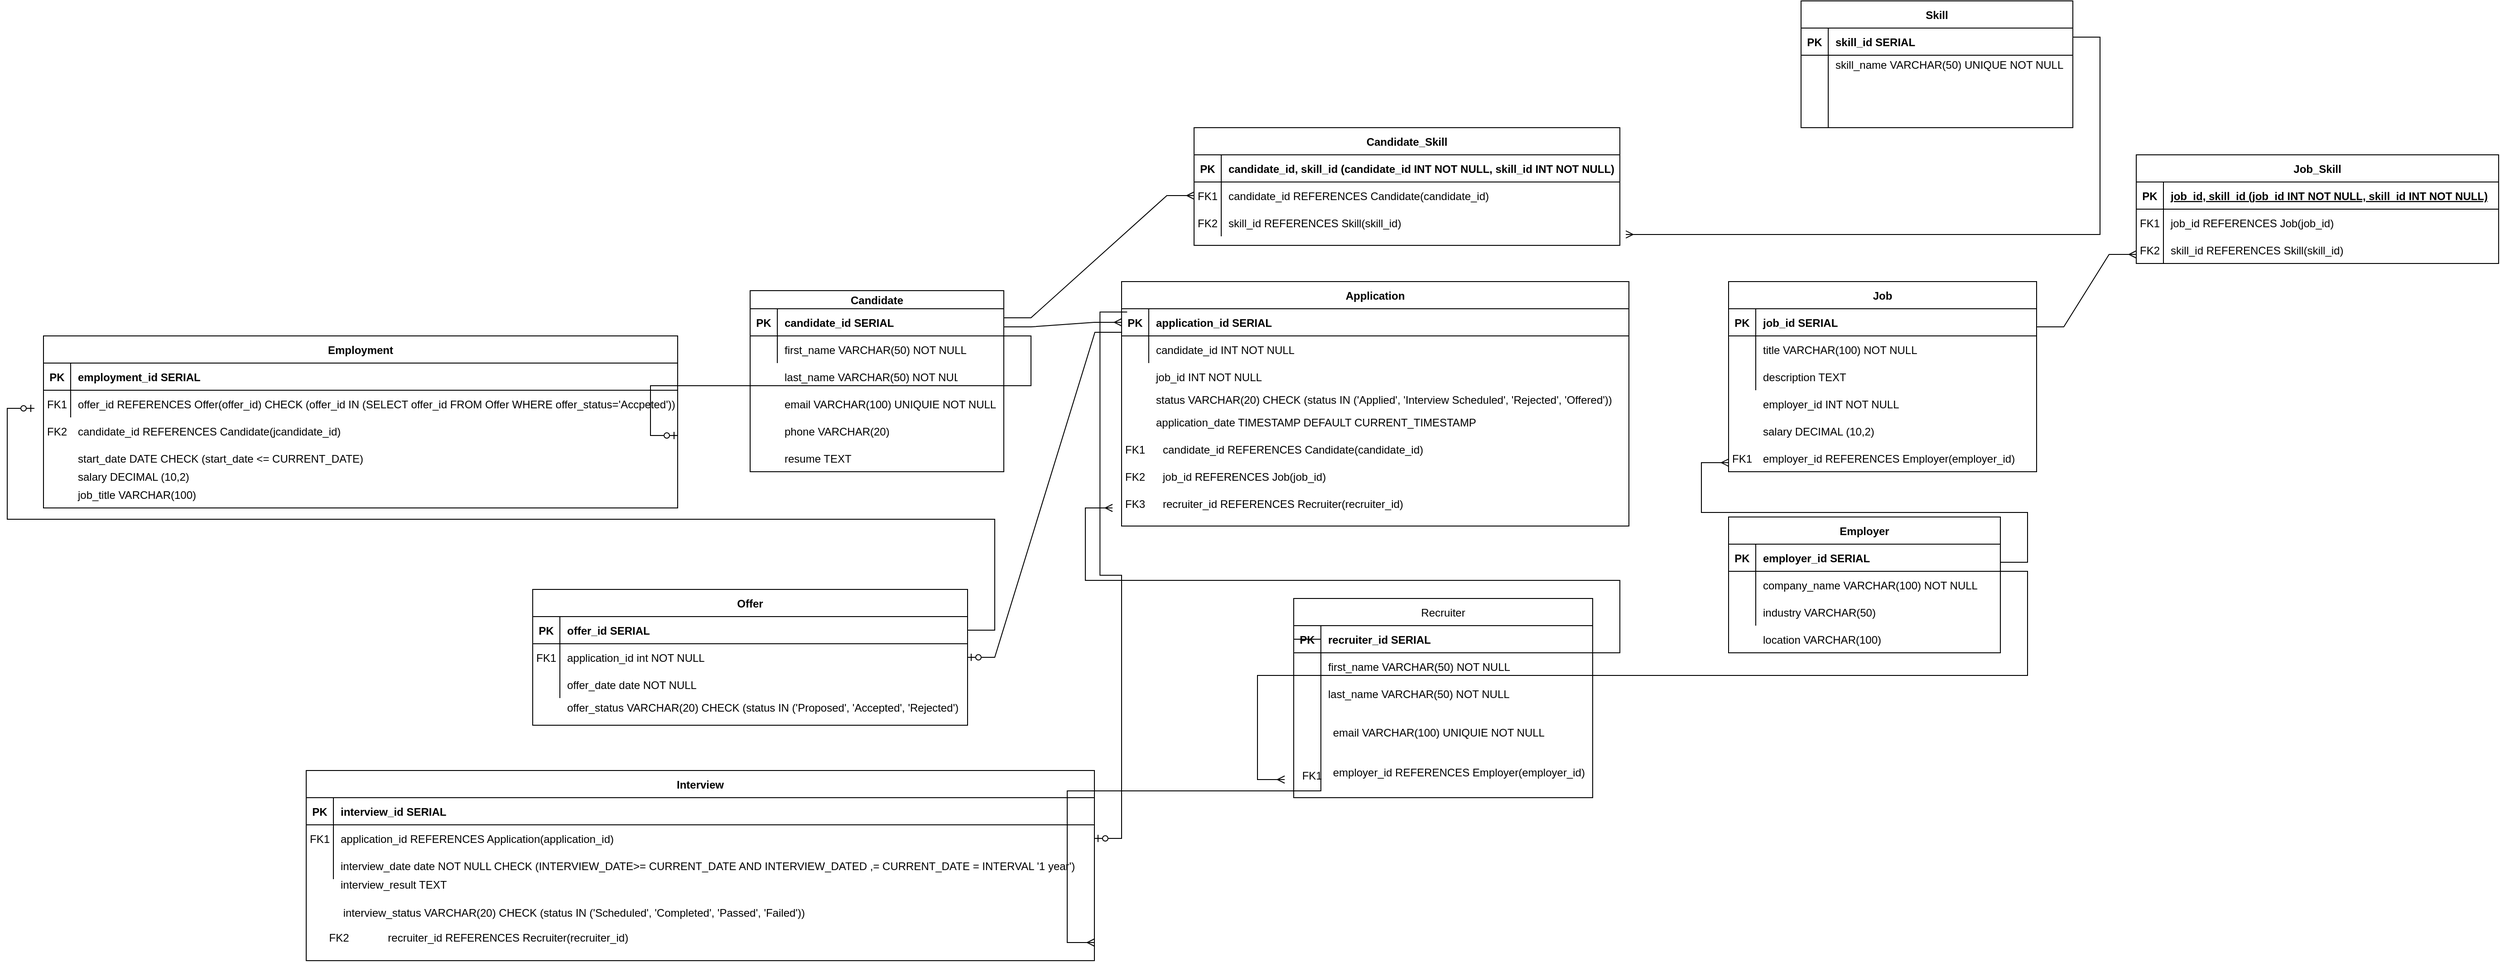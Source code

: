 <mxfile version="26.1.1">
  <diagram id="R2lEEEUBdFMjLlhIrx00" name="Page-1">
    <mxGraphModel dx="2958" dy="1534" grid="1" gridSize="10" guides="1" tooltips="1" connect="1" arrows="1" fold="1" page="1" pageScale="1" pageWidth="850" pageHeight="1100" math="0" shadow="0" extFonts="Permanent Marker^https://fonts.googleapis.com/css?family=Permanent+Marker">
      <root>
        <mxCell id="0" />
        <mxCell id="1" parent="0" />
        <mxCell id="tYoEQaHqkxEebnTTU7bw-63" value="Employment" style="shape=table;startSize=30;container=1;collapsible=1;childLayout=tableLayout;fixedRows=1;rowLines=0;fontStyle=1;align=center;resizeLast=1;" parent="1" vertex="1">
          <mxGeometry x="-1420" y="50" width="700" height="190" as="geometry" />
        </mxCell>
        <mxCell id="tYoEQaHqkxEebnTTU7bw-64" value="" style="shape=partialRectangle;collapsible=0;dropTarget=0;pointerEvents=0;fillColor=none;points=[[0,0.5],[1,0.5]];portConstraint=eastwest;top=0;left=0;right=0;bottom=1;" parent="tYoEQaHqkxEebnTTU7bw-63" vertex="1">
          <mxGeometry y="30" width="700" height="30" as="geometry" />
        </mxCell>
        <mxCell id="tYoEQaHqkxEebnTTU7bw-65" value="PK" style="shape=partialRectangle;overflow=hidden;connectable=0;fillColor=none;top=0;left=0;bottom=0;right=0;fontStyle=1;" parent="tYoEQaHqkxEebnTTU7bw-64" vertex="1">
          <mxGeometry width="30" height="30" as="geometry">
            <mxRectangle width="30" height="30" as="alternateBounds" />
          </mxGeometry>
        </mxCell>
        <mxCell id="tYoEQaHqkxEebnTTU7bw-66" value="employment_id SERIAL" style="shape=partialRectangle;overflow=hidden;connectable=0;fillColor=none;top=0;left=0;bottom=0;right=0;align=left;spacingLeft=6;fontStyle=1;" parent="tYoEQaHqkxEebnTTU7bw-64" vertex="1">
          <mxGeometry x="30" width="670" height="30" as="geometry">
            <mxRectangle width="670" height="30" as="alternateBounds" />
          </mxGeometry>
        </mxCell>
        <mxCell id="tYoEQaHqkxEebnTTU7bw-67" value="" style="shape=partialRectangle;collapsible=0;dropTarget=0;pointerEvents=0;fillColor=none;points=[[0,0.5],[1,0.5]];portConstraint=eastwest;top=0;left=0;right=0;bottom=0;" parent="tYoEQaHqkxEebnTTU7bw-63" vertex="1">
          <mxGeometry y="60" width="700" height="30" as="geometry" />
        </mxCell>
        <mxCell id="tYoEQaHqkxEebnTTU7bw-68" value="FK1" style="shape=partialRectangle;overflow=hidden;connectable=0;fillColor=none;top=0;left=0;bottom=0;right=0;" parent="tYoEQaHqkxEebnTTU7bw-67" vertex="1">
          <mxGeometry width="30" height="30" as="geometry">
            <mxRectangle width="30" height="30" as="alternateBounds" />
          </mxGeometry>
        </mxCell>
        <mxCell id="tYoEQaHqkxEebnTTU7bw-69" value="offer_id REFERENCES Offer(offer_id) CHECK (offer_id IN (SELECT offer_id FROM Offer WHERE offer_status=&#39;Accpeted&#39;))" style="shape=partialRectangle;overflow=hidden;connectable=0;fillColor=none;top=0;left=0;bottom=0;right=0;align=left;spacingLeft=6;" parent="tYoEQaHqkxEebnTTU7bw-67" vertex="1">
          <mxGeometry x="30" width="670" height="30" as="geometry">
            <mxRectangle width="670" height="30" as="alternateBounds" />
          </mxGeometry>
        </mxCell>
        <mxCell id="tYoEQaHqkxEebnTTU7bw-114" value="" style="group" parent="1" vertex="1" connectable="0">
          <mxGeometry x="-230" y="-10" width="610" height="570" as="geometry" />
        </mxCell>
        <mxCell id="tYoEQaHqkxEebnTTU7bw-119" value="" style="group" parent="tYoEQaHqkxEebnTTU7bw-114" vertex="1" connectable="0">
          <mxGeometry width="560" height="280" as="geometry" />
        </mxCell>
        <mxCell id="tYoEQaHqkxEebnTTU7bw-140" value="" style="group" parent="tYoEQaHqkxEebnTTU7bw-119" vertex="1" connectable="0">
          <mxGeometry width="560" height="280" as="geometry" />
        </mxCell>
        <mxCell id="tYoEQaHqkxEebnTTU7bw-100" value="Application" style="shape=table;startSize=30;container=1;collapsible=1;childLayout=tableLayout;fixedRows=1;rowLines=0;fontStyle=1;align=center;resizeLast=1;" parent="tYoEQaHqkxEebnTTU7bw-140" vertex="1">
          <mxGeometry width="560" height="270" as="geometry" />
        </mxCell>
        <mxCell id="tYoEQaHqkxEebnTTU7bw-101" value="" style="shape=partialRectangle;collapsible=0;dropTarget=0;pointerEvents=0;fillColor=none;points=[[0,0.5],[1,0.5]];portConstraint=eastwest;top=0;left=0;right=0;bottom=1;" parent="tYoEQaHqkxEebnTTU7bw-100" vertex="1">
          <mxGeometry y="30" width="560" height="30" as="geometry" />
        </mxCell>
        <mxCell id="tYoEQaHqkxEebnTTU7bw-102" value="PK" style="shape=partialRectangle;overflow=hidden;connectable=0;fillColor=none;top=0;left=0;bottom=0;right=0;fontStyle=1;" parent="tYoEQaHqkxEebnTTU7bw-101" vertex="1">
          <mxGeometry width="30" height="30" as="geometry">
            <mxRectangle width="30" height="30" as="alternateBounds" />
          </mxGeometry>
        </mxCell>
        <mxCell id="tYoEQaHqkxEebnTTU7bw-103" value="application_id SERIAL" style="shape=partialRectangle;overflow=hidden;connectable=0;fillColor=none;top=0;left=0;bottom=0;right=0;align=left;spacingLeft=6;fontStyle=1;" parent="tYoEQaHqkxEebnTTU7bw-101" vertex="1">
          <mxGeometry x="30" width="530" height="30" as="geometry">
            <mxRectangle width="530" height="30" as="alternateBounds" />
          </mxGeometry>
        </mxCell>
        <mxCell id="tYoEQaHqkxEebnTTU7bw-107" value="" style="shape=partialRectangle;collapsible=0;dropTarget=0;pointerEvents=0;fillColor=none;points=[[0,0.5],[1,0.5]];portConstraint=eastwest;top=0;left=0;right=0;bottom=0;" parent="tYoEQaHqkxEebnTTU7bw-100" vertex="1">
          <mxGeometry y="60" width="560" height="30" as="geometry" />
        </mxCell>
        <mxCell id="tYoEQaHqkxEebnTTU7bw-108" value="" style="shape=partialRectangle;overflow=hidden;connectable=0;fillColor=none;top=0;left=0;bottom=0;right=0;" parent="tYoEQaHqkxEebnTTU7bw-107" vertex="1">
          <mxGeometry width="30" height="30" as="geometry">
            <mxRectangle width="30" height="30" as="alternateBounds" />
          </mxGeometry>
        </mxCell>
        <mxCell id="tYoEQaHqkxEebnTTU7bw-109" value="candidate_id INT NOT NULL" style="shape=partialRectangle;overflow=hidden;connectable=0;fillColor=none;top=0;left=0;bottom=0;right=0;align=left;spacingLeft=6;" parent="tYoEQaHqkxEebnTTU7bw-107" vertex="1">
          <mxGeometry x="30" width="530" height="30" as="geometry">
            <mxRectangle width="530" height="30" as="alternateBounds" />
          </mxGeometry>
        </mxCell>
        <mxCell id="tYoEQaHqkxEebnTTU7bw-110" value="FK1" style="shape=partialRectangle;overflow=hidden;connectable=0;fillColor=none;top=0;left=0;bottom=0;right=0;" parent="tYoEQaHqkxEebnTTU7bw-140" vertex="1">
          <mxGeometry y="170" width="30" height="30" as="geometry">
            <mxRectangle width="30" height="30" as="alternateBounds" />
          </mxGeometry>
        </mxCell>
        <mxCell id="tYoEQaHqkxEebnTTU7bw-111" value="job_id INT NOT NULL" style="shape=partialRectangle;overflow=hidden;connectable=0;fillColor=none;top=0;left=0;bottom=0;right=0;align=left;spacingLeft=6;" parent="tYoEQaHqkxEebnTTU7bw-140" vertex="1">
          <mxGeometry x="30" y="90" width="215" height="30" as="geometry">
            <mxRectangle width="215" height="30" as="alternateBounds" />
          </mxGeometry>
        </mxCell>
        <mxCell id="tYoEQaHqkxEebnTTU7bw-113" value="status VARCHAR(20) CHECK (status IN (&#39;Applied&#39;, &#39;Interview Scheduled&#39;, &#39;Rejected&#39;, &#39;Offered&#39;))" style="shape=partialRectangle;overflow=hidden;connectable=0;fillColor=none;top=0;left=0;bottom=0;right=0;align=left;spacingLeft=6;" parent="tYoEQaHqkxEebnTTU7bw-140" vertex="1">
          <mxGeometry x="30" y="120" width="518" height="20" as="geometry">
            <mxRectangle width="270" height="30" as="alternateBounds" />
          </mxGeometry>
        </mxCell>
        <mxCell id="tYoEQaHqkxEebnTTU7bw-115" value="application_date TIMESTAMP DEFAULT CURRENT_TIMESTAMP" style="shape=partialRectangle;overflow=hidden;connectable=0;fillColor=none;top=0;left=0;bottom=0;right=0;align=left;spacingLeft=6;" parent="tYoEQaHqkxEebnTTU7bw-140" vertex="1">
          <mxGeometry x="30" y="140" width="380" height="30" as="geometry">
            <mxRectangle width="215" height="30" as="alternateBounds" />
          </mxGeometry>
        </mxCell>
        <mxCell id="tYoEQaHqkxEebnTTU7bw-116" value="candidate_id REFERENCES Candidate(candidate_id)" style="shape=partialRectangle;overflow=hidden;connectable=0;fillColor=none;top=0;left=0;bottom=0;right=0;align=left;spacingLeft=6;" parent="tYoEQaHqkxEebnTTU7bw-140" vertex="1">
          <mxGeometry x="37.5" y="170" width="312.5" height="30" as="geometry">
            <mxRectangle width="215" height="30" as="alternateBounds" />
          </mxGeometry>
        </mxCell>
        <mxCell id="tYoEQaHqkxEebnTTU7bw-117" value="job_id REFERENCES Job(job_id)" style="shape=partialRectangle;overflow=hidden;connectable=0;fillColor=none;top=0;left=0;bottom=0;right=0;align=left;spacingLeft=6;" parent="tYoEQaHqkxEebnTTU7bw-140" vertex="1">
          <mxGeometry x="37.5" y="200" width="312.5" height="30" as="geometry">
            <mxRectangle width="215" height="30" as="alternateBounds" />
          </mxGeometry>
        </mxCell>
        <mxCell id="tYoEQaHqkxEebnTTU7bw-118" value="FK2" style="shape=partialRectangle;overflow=hidden;connectable=0;fillColor=none;top=0;left=0;bottom=0;right=0;" parent="tYoEQaHqkxEebnTTU7bw-140" vertex="1">
          <mxGeometry y="200" width="30" height="30" as="geometry">
            <mxRectangle width="30" height="30" as="alternateBounds" />
          </mxGeometry>
        </mxCell>
        <mxCell id="FgKYQ0UO0EhNAM642KUZ-18" value="recruiter_id REFERENCES Recruiter(recruiter_id)" style="shape=partialRectangle;overflow=hidden;connectable=0;fillColor=none;top=0;left=0;bottom=0;right=0;align=left;spacingLeft=6;" vertex="1" parent="tYoEQaHqkxEebnTTU7bw-140">
          <mxGeometry x="37.5" y="230" width="312.5" height="30" as="geometry">
            <mxRectangle width="215" height="30" as="alternateBounds" />
          </mxGeometry>
        </mxCell>
        <mxCell id="FgKYQ0UO0EhNAM642KUZ-19" value="FK3" style="shape=partialRectangle;overflow=hidden;connectable=0;fillColor=none;top=0;left=0;bottom=0;right=0;" vertex="1" parent="tYoEQaHqkxEebnTTU7bw-140">
          <mxGeometry y="230" width="30" height="30" as="geometry">
            <mxRectangle width="30" height="30" as="alternateBounds" />
          </mxGeometry>
        </mxCell>
        <mxCell id="tYoEQaHqkxEebnTTU7bw-157" value="" style="group" parent="tYoEQaHqkxEebnTTU7bw-114" vertex="1" connectable="0">
          <mxGeometry x="190" y="350" width="330" height="220" as="geometry" />
        </mxCell>
        <mxCell id="tYoEQaHqkxEebnTTU7bw-2" value="Recruiter" style="shape=table;startSize=30;container=1;collapsible=1;childLayout=tableLayout;fixedRows=1;rowLines=0;fontStyle=0;align=center;resizeLast=1;" parent="tYoEQaHqkxEebnTTU7bw-157" vertex="1">
          <mxGeometry width="330" height="220" as="geometry" />
        </mxCell>
        <mxCell id="tYoEQaHqkxEebnTTU7bw-3" value="" style="shape=partialRectangle;collapsible=0;dropTarget=0;pointerEvents=0;fillColor=none;points=[[0,0.5],[1,0.5]];portConstraint=eastwest;top=0;left=0;right=0;bottom=1;" parent="tYoEQaHqkxEebnTTU7bw-2" vertex="1">
          <mxGeometry y="30" width="330" height="30" as="geometry" />
        </mxCell>
        <mxCell id="tYoEQaHqkxEebnTTU7bw-4" value="PK" style="shape=partialRectangle;overflow=hidden;connectable=0;fillColor=none;top=0;left=0;bottom=0;right=0;fontStyle=1;" parent="tYoEQaHqkxEebnTTU7bw-3" vertex="1">
          <mxGeometry width="30" height="30" as="geometry">
            <mxRectangle width="30" height="30" as="alternateBounds" />
          </mxGeometry>
        </mxCell>
        <mxCell id="tYoEQaHqkxEebnTTU7bw-5" value="recruiter_id SERIAL" style="shape=partialRectangle;overflow=hidden;connectable=0;fillColor=none;top=0;left=0;bottom=0;right=0;align=left;spacingLeft=6;fontStyle=1;" parent="tYoEQaHqkxEebnTTU7bw-3" vertex="1">
          <mxGeometry x="30" width="300" height="30" as="geometry">
            <mxRectangle width="300" height="30" as="alternateBounds" />
          </mxGeometry>
        </mxCell>
        <mxCell id="tYoEQaHqkxEebnTTU7bw-6" value="" style="shape=partialRectangle;collapsible=0;dropTarget=0;pointerEvents=0;fillColor=none;points=[[0,0.5],[1,0.5]];portConstraint=eastwest;top=0;left=0;right=0;bottom=0;" parent="tYoEQaHqkxEebnTTU7bw-2" vertex="1">
          <mxGeometry y="60" width="330" height="30" as="geometry" />
        </mxCell>
        <mxCell id="tYoEQaHqkxEebnTTU7bw-7" value="" style="shape=partialRectangle;overflow=hidden;connectable=0;fillColor=none;top=0;left=0;bottom=0;right=0;" parent="tYoEQaHqkxEebnTTU7bw-6" vertex="1">
          <mxGeometry width="30" height="30" as="geometry">
            <mxRectangle width="30" height="30" as="alternateBounds" />
          </mxGeometry>
        </mxCell>
        <mxCell id="tYoEQaHqkxEebnTTU7bw-8" value="first_name VARCHAR(50) NOT NULL" style="shape=partialRectangle;overflow=hidden;connectable=0;fillColor=none;top=0;left=0;bottom=0;right=0;align=left;spacingLeft=6;" parent="tYoEQaHqkxEebnTTU7bw-6" vertex="1">
          <mxGeometry x="30" width="300" height="30" as="geometry">
            <mxRectangle width="300" height="30" as="alternateBounds" />
          </mxGeometry>
        </mxCell>
        <mxCell id="tYoEQaHqkxEebnTTU7bw-9" value="" style="shape=partialRectangle;collapsible=0;dropTarget=0;pointerEvents=0;fillColor=none;points=[[0,0.5],[1,0.5]];portConstraint=eastwest;top=0;left=0;right=0;bottom=0;" parent="tYoEQaHqkxEebnTTU7bw-2" vertex="1">
          <mxGeometry y="90" width="330" height="30" as="geometry" />
        </mxCell>
        <mxCell id="tYoEQaHqkxEebnTTU7bw-10" value="" style="shape=partialRectangle;overflow=hidden;connectable=0;fillColor=none;top=0;left=0;bottom=0;right=0;" parent="tYoEQaHqkxEebnTTU7bw-9" vertex="1">
          <mxGeometry width="30" height="30" as="geometry">
            <mxRectangle width="30" height="30" as="alternateBounds" />
          </mxGeometry>
        </mxCell>
        <mxCell id="tYoEQaHqkxEebnTTU7bw-11" value="last_name VARCHAR(50) NOT NULL" style="shape=partialRectangle;overflow=hidden;connectable=0;fillColor=none;top=0;left=0;bottom=0;right=0;align=left;spacingLeft=6;" parent="tYoEQaHqkxEebnTTU7bw-9" vertex="1">
          <mxGeometry x="30" width="300" height="30" as="geometry">
            <mxRectangle width="300" height="30" as="alternateBounds" />
          </mxGeometry>
        </mxCell>
        <mxCell id="tYoEQaHqkxEebnTTU7bw-156" value="email VARCHAR(100) UNIQUIE NOT NULL" style="shape=partialRectangle;overflow=hidden;connectable=0;fillColor=none;top=0;left=0;bottom=0;right=0;align=left;spacingLeft=6;" parent="tYoEQaHqkxEebnTTU7bw-157" vertex="1">
          <mxGeometry x="35.357" y="125.714" width="294.643" height="44" as="geometry">
            <mxRectangle width="220" height="30" as="alternateBounds" />
          </mxGeometry>
        </mxCell>
        <mxCell id="FgKYQ0UO0EhNAM642KUZ-22" value="employer_id REFERENCES Employer(employer_id)" style="shape=partialRectangle;overflow=hidden;connectable=0;fillColor=none;top=0;left=0;bottom=0;right=0;align=left;spacingLeft=6;" vertex="1" parent="tYoEQaHqkxEebnTTU7bw-157">
          <mxGeometry x="35.357" y="169.714" width="294.643" height="44" as="geometry">
            <mxRectangle width="220" height="30" as="alternateBounds" />
          </mxGeometry>
        </mxCell>
        <mxCell id="FgKYQ0UO0EhNAM642KUZ-23" value="FK1" style="shape=partialRectangle;overflow=hidden;connectable=0;fillColor=none;top=0;left=0;bottom=0;right=0;direction=south;" vertex="1" parent="tYoEQaHqkxEebnTTU7bw-157">
          <mxGeometry x="5.36" y="180" width="30" height="30" as="geometry">
            <mxRectangle width="30" height="30" as="alternateBounds" />
          </mxGeometry>
        </mxCell>
        <mxCell id="FgKYQ0UO0EhNAM642KUZ-20" value="" style="edgeStyle=entityRelationEdgeStyle;fontSize=12;html=1;endArrow=ERmany;rounded=0;" edge="1" parent="tYoEQaHqkxEebnTTU7bw-114">
          <mxGeometry width="100" height="100" relative="1" as="geometry">
            <mxPoint x="520" y="410" as="sourcePoint" />
            <mxPoint x="-10" y="250" as="targetPoint" />
          </mxGeometry>
        </mxCell>
        <mxCell id="tYoEQaHqkxEebnTTU7bw-136" value="" style="group" parent="1" vertex="1" connectable="0">
          <mxGeometry x="890" y="-150" width="400" height="120" as="geometry" />
        </mxCell>
        <mxCell id="tYoEQaHqkxEebnTTU7bw-43" value="Job_Skill" style="shape=table;startSize=30;container=1;collapsible=1;childLayout=tableLayout;fixedRows=1;rowLines=0;fontStyle=1;align=center;resizeLast=1;" parent="tYoEQaHqkxEebnTTU7bw-136" vertex="1">
          <mxGeometry width="400" height="120" as="geometry" />
        </mxCell>
        <mxCell id="tYoEQaHqkxEebnTTU7bw-44" value="" style="shape=partialRectangle;collapsible=0;dropTarget=0;pointerEvents=0;fillColor=none;points=[[0,0.5],[1,0.5]];portConstraint=eastwest;top=0;left=0;right=0;bottom=1;" parent="tYoEQaHqkxEebnTTU7bw-43" vertex="1">
          <mxGeometry y="30" width="400" height="30" as="geometry" />
        </mxCell>
        <mxCell id="tYoEQaHqkxEebnTTU7bw-45" value="PK" style="shape=partialRectangle;overflow=hidden;connectable=0;fillColor=none;top=0;left=0;bottom=0;right=0;fontStyle=1;" parent="tYoEQaHqkxEebnTTU7bw-44" vertex="1">
          <mxGeometry width="30" height="30" as="geometry">
            <mxRectangle width="30" height="30" as="alternateBounds" />
          </mxGeometry>
        </mxCell>
        <mxCell id="tYoEQaHqkxEebnTTU7bw-46" value="job_id, skill_id (job_id INT NOT NULL, skill_id INT NOT NULL)" style="shape=partialRectangle;overflow=hidden;connectable=0;fillColor=none;top=0;left=0;bottom=0;right=0;align=left;spacingLeft=6;fontStyle=5;" parent="tYoEQaHqkxEebnTTU7bw-44" vertex="1">
          <mxGeometry x="30" width="370" height="30" as="geometry">
            <mxRectangle width="370" height="30" as="alternateBounds" />
          </mxGeometry>
        </mxCell>
        <mxCell id="tYoEQaHqkxEebnTTU7bw-47" value="" style="shape=partialRectangle;collapsible=0;dropTarget=0;pointerEvents=0;fillColor=none;points=[[0,0.5],[1,0.5]];portConstraint=eastwest;top=0;left=0;right=0;bottom=0;" parent="tYoEQaHqkxEebnTTU7bw-43" vertex="1">
          <mxGeometry y="60" width="400" height="30" as="geometry" />
        </mxCell>
        <mxCell id="tYoEQaHqkxEebnTTU7bw-48" value="" style="shape=partialRectangle;overflow=hidden;connectable=0;fillColor=none;top=0;left=0;bottom=0;right=0;" parent="tYoEQaHqkxEebnTTU7bw-47" vertex="1">
          <mxGeometry width="30" height="30" as="geometry">
            <mxRectangle width="30" height="30" as="alternateBounds" />
          </mxGeometry>
        </mxCell>
        <mxCell id="tYoEQaHqkxEebnTTU7bw-49" value="job_id REFERENCES Job(job_id)" style="shape=partialRectangle;overflow=hidden;connectable=0;fillColor=none;top=0;left=0;bottom=0;right=0;align=left;spacingLeft=6;" parent="tYoEQaHqkxEebnTTU7bw-47" vertex="1">
          <mxGeometry x="30" width="370" height="30" as="geometry">
            <mxRectangle width="370" height="30" as="alternateBounds" />
          </mxGeometry>
        </mxCell>
        <mxCell id="tYoEQaHqkxEebnTTU7bw-50" value="" style="shape=partialRectangle;collapsible=0;dropTarget=0;pointerEvents=0;fillColor=none;points=[[0,0.5],[1,0.5]];portConstraint=eastwest;top=0;left=0;right=0;bottom=0;" parent="tYoEQaHqkxEebnTTU7bw-43" vertex="1">
          <mxGeometry y="90" width="400" height="30" as="geometry" />
        </mxCell>
        <mxCell id="tYoEQaHqkxEebnTTU7bw-51" value="" style="shape=partialRectangle;overflow=hidden;connectable=0;fillColor=none;top=0;left=0;bottom=0;right=0;" parent="tYoEQaHqkxEebnTTU7bw-50" vertex="1">
          <mxGeometry width="30" height="30" as="geometry">
            <mxRectangle width="30" height="30" as="alternateBounds" />
          </mxGeometry>
        </mxCell>
        <mxCell id="tYoEQaHqkxEebnTTU7bw-52" value="skill_id REFERENCES Skill(skill_id)" style="shape=partialRectangle;overflow=hidden;connectable=0;fillColor=none;top=0;left=0;bottom=0;right=0;align=left;spacingLeft=6;" parent="tYoEQaHqkxEebnTTU7bw-50" vertex="1">
          <mxGeometry x="30" width="370" height="30" as="geometry">
            <mxRectangle width="370" height="30" as="alternateBounds" />
          </mxGeometry>
        </mxCell>
        <mxCell id="tYoEQaHqkxEebnTTU7bw-134" value="FK1" style="shape=partialRectangle;overflow=hidden;connectable=0;fillColor=none;top=0;left=0;bottom=0;right=0;" parent="tYoEQaHqkxEebnTTU7bw-136" vertex="1">
          <mxGeometry y="60" width="30" height="30" as="geometry">
            <mxRectangle width="30" height="30" as="alternateBounds" />
          </mxGeometry>
        </mxCell>
        <mxCell id="tYoEQaHqkxEebnTTU7bw-135" value="FK2" style="shape=partialRectangle;overflow=hidden;connectable=0;fillColor=none;top=0;left=0;bottom=0;right=0;" parent="tYoEQaHqkxEebnTTU7bw-136" vertex="1">
          <mxGeometry y="90" width="30" height="30" as="geometry">
            <mxRectangle width="30" height="30" as="alternateBounds" />
          </mxGeometry>
        </mxCell>
        <mxCell id="tYoEQaHqkxEebnTTU7bw-138" value="" style="group" parent="1" vertex="1" connectable="0">
          <mxGeometry x="440" y="-10" width="340" height="210" as="geometry" />
        </mxCell>
        <mxCell id="C-vyLk0tnHw3VtMMgP7b-2" value="Job" style="shape=table;startSize=30;container=1;collapsible=1;childLayout=tableLayout;fixedRows=1;rowLines=0;fontStyle=1;align=center;resizeLast=1;" parent="tYoEQaHqkxEebnTTU7bw-138" vertex="1">
          <mxGeometry width="340" height="210" as="geometry" />
        </mxCell>
        <mxCell id="C-vyLk0tnHw3VtMMgP7b-3" value="" style="shape=partialRectangle;collapsible=0;dropTarget=0;pointerEvents=0;fillColor=none;points=[[0,0.5],[1,0.5]];portConstraint=eastwest;top=0;left=0;right=0;bottom=1;" parent="C-vyLk0tnHw3VtMMgP7b-2" vertex="1">
          <mxGeometry y="30" width="340" height="30" as="geometry" />
        </mxCell>
        <mxCell id="C-vyLk0tnHw3VtMMgP7b-4" value="PK" style="shape=partialRectangle;overflow=hidden;connectable=0;fillColor=none;top=0;left=0;bottom=0;right=0;fontStyle=1;" parent="C-vyLk0tnHw3VtMMgP7b-3" vertex="1">
          <mxGeometry width="30" height="30" as="geometry">
            <mxRectangle width="30" height="30" as="alternateBounds" />
          </mxGeometry>
        </mxCell>
        <mxCell id="C-vyLk0tnHw3VtMMgP7b-5" value="job_id SERIAL" style="shape=partialRectangle;overflow=hidden;connectable=0;fillColor=none;top=0;left=0;bottom=0;right=0;align=left;spacingLeft=6;fontStyle=1;" parent="C-vyLk0tnHw3VtMMgP7b-3" vertex="1">
          <mxGeometry x="30" width="310" height="30" as="geometry">
            <mxRectangle width="310" height="30" as="alternateBounds" />
          </mxGeometry>
        </mxCell>
        <mxCell id="C-vyLk0tnHw3VtMMgP7b-6" value="" style="shape=partialRectangle;collapsible=0;dropTarget=0;pointerEvents=0;fillColor=none;points=[[0,0.5],[1,0.5]];portConstraint=eastwest;top=0;left=0;right=0;bottom=0;" parent="C-vyLk0tnHw3VtMMgP7b-2" vertex="1">
          <mxGeometry y="60" width="340" height="30" as="geometry" />
        </mxCell>
        <mxCell id="C-vyLk0tnHw3VtMMgP7b-7" value="" style="shape=partialRectangle;overflow=hidden;connectable=0;fillColor=none;top=0;left=0;bottom=0;right=0;" parent="C-vyLk0tnHw3VtMMgP7b-6" vertex="1">
          <mxGeometry width="30" height="30" as="geometry">
            <mxRectangle width="30" height="30" as="alternateBounds" />
          </mxGeometry>
        </mxCell>
        <mxCell id="C-vyLk0tnHw3VtMMgP7b-8" value="title VARCHAR(100) NOT NULL" style="shape=partialRectangle;overflow=hidden;connectable=0;fillColor=none;top=0;left=0;bottom=0;right=0;align=left;spacingLeft=6;" parent="C-vyLk0tnHw3VtMMgP7b-6" vertex="1">
          <mxGeometry x="30" width="310" height="30" as="geometry">
            <mxRectangle width="310" height="30" as="alternateBounds" />
          </mxGeometry>
        </mxCell>
        <mxCell id="C-vyLk0tnHw3VtMMgP7b-9" value="" style="shape=partialRectangle;collapsible=0;dropTarget=0;pointerEvents=0;fillColor=none;points=[[0,0.5],[1,0.5]];portConstraint=eastwest;top=0;left=0;right=0;bottom=0;" parent="C-vyLk0tnHw3VtMMgP7b-2" vertex="1">
          <mxGeometry y="90" width="340" height="30" as="geometry" />
        </mxCell>
        <mxCell id="C-vyLk0tnHw3VtMMgP7b-10" value="" style="shape=partialRectangle;overflow=hidden;connectable=0;fillColor=none;top=0;left=0;bottom=0;right=0;" parent="C-vyLk0tnHw3VtMMgP7b-9" vertex="1">
          <mxGeometry width="30" height="30" as="geometry">
            <mxRectangle width="30" height="30" as="alternateBounds" />
          </mxGeometry>
        </mxCell>
        <mxCell id="C-vyLk0tnHw3VtMMgP7b-11" value="description TEXT" style="shape=partialRectangle;overflow=hidden;connectable=0;fillColor=none;top=0;left=0;bottom=0;right=0;align=left;spacingLeft=6;" parent="C-vyLk0tnHw3VtMMgP7b-9" vertex="1">
          <mxGeometry x="30" width="310" height="30" as="geometry">
            <mxRectangle width="310" height="30" as="alternateBounds" />
          </mxGeometry>
        </mxCell>
        <mxCell id="tYoEQaHqkxEebnTTU7bw-93" value="employer_id INT NOT NULL" style="shape=partialRectangle;overflow=hidden;connectable=0;fillColor=none;top=0;left=0;bottom=0;right=0;align=left;spacingLeft=6;" parent="tYoEQaHqkxEebnTTU7bw-138" vertex="1">
          <mxGeometry x="30" y="120" width="220" height="30" as="geometry">
            <mxRectangle width="220" height="30" as="alternateBounds" />
          </mxGeometry>
        </mxCell>
        <mxCell id="tYoEQaHqkxEebnTTU7bw-94" value="salary DECIMAL (10,2)" style="shape=partialRectangle;overflow=hidden;connectable=0;fillColor=none;top=0;left=0;bottom=0;right=0;align=left;spacingLeft=6;" parent="tYoEQaHqkxEebnTTU7bw-138" vertex="1">
          <mxGeometry x="30" y="150" width="220" height="30" as="geometry">
            <mxRectangle width="220" height="30" as="alternateBounds" />
          </mxGeometry>
        </mxCell>
        <mxCell id="tYoEQaHqkxEebnTTU7bw-96" value="FK1" style="shape=partialRectangle;overflow=hidden;connectable=0;fillColor=none;top=0;left=0;bottom=0;right=0;direction=south;" parent="tYoEQaHqkxEebnTTU7bw-138" vertex="1">
          <mxGeometry y="180" width="30" height="30" as="geometry">
            <mxRectangle width="30" height="30" as="alternateBounds" />
          </mxGeometry>
        </mxCell>
        <mxCell id="tYoEQaHqkxEebnTTU7bw-97" value="employer_id REFERENCES Employer(employer_id)" style="shape=partialRectangle;overflow=hidden;connectable=0;fillColor=none;top=0;left=0;bottom=0;right=0;align=left;spacingLeft=6;" parent="tYoEQaHqkxEebnTTU7bw-138" vertex="1">
          <mxGeometry x="30" y="180" width="299" height="30" as="geometry">
            <mxRectangle width="220" height="30" as="alternateBounds" />
          </mxGeometry>
        </mxCell>
        <mxCell id="tYoEQaHqkxEebnTTU7bw-139" value="" style="group" parent="1" vertex="1" connectable="0">
          <mxGeometry x="440" y="250" width="300" height="150" as="geometry" />
        </mxCell>
        <mxCell id="C-vyLk0tnHw3VtMMgP7b-13" value="Employer" style="shape=table;startSize=30;container=1;collapsible=1;childLayout=tableLayout;fixedRows=1;rowLines=0;fontStyle=1;align=center;resizeLast=1;" parent="tYoEQaHqkxEebnTTU7bw-139" vertex="1">
          <mxGeometry width="300" height="150" as="geometry" />
        </mxCell>
        <mxCell id="C-vyLk0tnHw3VtMMgP7b-14" value="" style="shape=partialRectangle;collapsible=0;dropTarget=0;pointerEvents=0;fillColor=none;points=[[0,0.5],[1,0.5]];portConstraint=eastwest;top=0;left=0;right=0;bottom=1;" parent="C-vyLk0tnHw3VtMMgP7b-13" vertex="1">
          <mxGeometry y="30" width="300" height="30" as="geometry" />
        </mxCell>
        <mxCell id="C-vyLk0tnHw3VtMMgP7b-15" value="PK" style="shape=partialRectangle;overflow=hidden;connectable=0;fillColor=none;top=0;left=0;bottom=0;right=0;fontStyle=1;" parent="C-vyLk0tnHw3VtMMgP7b-14" vertex="1">
          <mxGeometry width="30" height="30" as="geometry">
            <mxRectangle width="30" height="30" as="alternateBounds" />
          </mxGeometry>
        </mxCell>
        <mxCell id="C-vyLk0tnHw3VtMMgP7b-16" value="employer_id SERIAL" style="shape=partialRectangle;overflow=hidden;connectable=0;fillColor=none;top=0;left=0;bottom=0;right=0;align=left;spacingLeft=6;fontStyle=1;" parent="C-vyLk0tnHw3VtMMgP7b-14" vertex="1">
          <mxGeometry x="30" width="270" height="30" as="geometry">
            <mxRectangle width="270" height="30" as="alternateBounds" />
          </mxGeometry>
        </mxCell>
        <mxCell id="C-vyLk0tnHw3VtMMgP7b-17" value="" style="shape=partialRectangle;collapsible=0;dropTarget=0;pointerEvents=0;fillColor=none;points=[[0,0.5],[1,0.5]];portConstraint=eastwest;top=0;left=0;right=0;bottom=0;" parent="C-vyLk0tnHw3VtMMgP7b-13" vertex="1">
          <mxGeometry y="60" width="300" height="30" as="geometry" />
        </mxCell>
        <mxCell id="C-vyLk0tnHw3VtMMgP7b-18" value="" style="shape=partialRectangle;overflow=hidden;connectable=0;fillColor=none;top=0;left=0;bottom=0;right=0;sketch=1;curveFitting=1;jiggle=2;" parent="C-vyLk0tnHw3VtMMgP7b-17" vertex="1">
          <mxGeometry width="30" height="30" as="geometry">
            <mxRectangle width="30" height="30" as="alternateBounds" />
          </mxGeometry>
        </mxCell>
        <mxCell id="C-vyLk0tnHw3VtMMgP7b-19" value="company_name VARCHAR(100) NOT NULL" style="shape=partialRectangle;overflow=hidden;connectable=0;fillColor=none;top=0;left=0;bottom=0;right=0;align=left;spacingLeft=6;" parent="C-vyLk0tnHw3VtMMgP7b-17" vertex="1">
          <mxGeometry x="30" width="270" height="30" as="geometry">
            <mxRectangle width="270" height="30" as="alternateBounds" />
          </mxGeometry>
        </mxCell>
        <mxCell id="C-vyLk0tnHw3VtMMgP7b-20" value="" style="shape=partialRectangle;collapsible=0;dropTarget=0;pointerEvents=0;fillColor=none;points=[[0,0.5],[1,0.5]];portConstraint=eastwest;top=0;left=0;right=0;bottom=0;" parent="C-vyLk0tnHw3VtMMgP7b-13" vertex="1">
          <mxGeometry y="90" width="300" height="30" as="geometry" />
        </mxCell>
        <mxCell id="C-vyLk0tnHw3VtMMgP7b-21" value="" style="shape=partialRectangle;overflow=hidden;connectable=0;fillColor=none;top=0;left=0;bottom=0;right=0;" parent="C-vyLk0tnHw3VtMMgP7b-20" vertex="1">
          <mxGeometry width="30" height="30" as="geometry">
            <mxRectangle width="30" height="30" as="alternateBounds" />
          </mxGeometry>
        </mxCell>
        <mxCell id="C-vyLk0tnHw3VtMMgP7b-22" value="industry VARCHAR(50)" style="shape=partialRectangle;overflow=hidden;connectable=0;fillColor=none;top=0;left=0;bottom=0;right=0;align=left;spacingLeft=6;" parent="C-vyLk0tnHw3VtMMgP7b-20" vertex="1">
          <mxGeometry x="30" width="270" height="30" as="geometry">
            <mxRectangle width="270" height="30" as="alternateBounds" />
          </mxGeometry>
        </mxCell>
        <mxCell id="tYoEQaHqkxEebnTTU7bw-99" value="location VARCHAR(100)" style="shape=partialRectangle;overflow=hidden;connectable=0;fillColor=none;top=0;left=0;bottom=0;right=0;align=left;spacingLeft=6;" parent="tYoEQaHqkxEebnTTU7bw-139" vertex="1">
          <mxGeometry x="30" y="120" width="270" height="30" as="geometry">
            <mxRectangle width="270" height="30" as="alternateBounds" />
          </mxGeometry>
        </mxCell>
        <mxCell id="tYoEQaHqkxEebnTTU7bw-141" value="Skill" style="shape=table;startSize=30;container=1;collapsible=1;childLayout=tableLayout;fixedRows=1;rowLines=0;fontStyle=1;align=center;resizeLast=1;" parent="1" vertex="1">
          <mxGeometry x="520" y="-320" width="300" height="140" as="geometry" />
        </mxCell>
        <mxCell id="tYoEQaHqkxEebnTTU7bw-142" value="" style="shape=partialRectangle;collapsible=0;dropTarget=0;pointerEvents=0;fillColor=none;points=[[0,0.5],[1,0.5]];portConstraint=eastwest;top=0;left=0;right=0;bottom=1;" parent="tYoEQaHqkxEebnTTU7bw-141" vertex="1">
          <mxGeometry y="30" width="300" height="30" as="geometry" />
        </mxCell>
        <mxCell id="tYoEQaHqkxEebnTTU7bw-143" value="PK" style="shape=partialRectangle;overflow=hidden;connectable=0;fillColor=none;top=0;left=0;bottom=0;right=0;fontStyle=1;" parent="tYoEQaHqkxEebnTTU7bw-142" vertex="1">
          <mxGeometry width="30" height="30" as="geometry">
            <mxRectangle width="30" height="30" as="alternateBounds" />
          </mxGeometry>
        </mxCell>
        <mxCell id="tYoEQaHqkxEebnTTU7bw-144" value="skill_id SERIAL" style="shape=partialRectangle;overflow=hidden;connectable=0;fillColor=none;top=0;left=0;bottom=0;right=0;align=left;spacingLeft=6;fontStyle=1;" parent="tYoEQaHqkxEebnTTU7bw-142" vertex="1">
          <mxGeometry x="30" width="270" height="30" as="geometry">
            <mxRectangle width="270" height="30" as="alternateBounds" />
          </mxGeometry>
        </mxCell>
        <mxCell id="tYoEQaHqkxEebnTTU7bw-145" value="" style="shape=partialRectangle;collapsible=0;dropTarget=0;pointerEvents=0;fillColor=none;points=[[0,0.5],[1,0.5]];portConstraint=eastwest;top=0;left=0;right=0;bottom=0;" parent="tYoEQaHqkxEebnTTU7bw-141" vertex="1">
          <mxGeometry y="60" width="300" height="20" as="geometry" />
        </mxCell>
        <mxCell id="tYoEQaHqkxEebnTTU7bw-146" value="" style="shape=partialRectangle;overflow=hidden;connectable=0;fillColor=none;top=0;left=0;bottom=0;right=0;" parent="tYoEQaHqkxEebnTTU7bw-145" vertex="1">
          <mxGeometry width="30" height="20" as="geometry">
            <mxRectangle width="30" height="20" as="alternateBounds" />
          </mxGeometry>
        </mxCell>
        <mxCell id="tYoEQaHqkxEebnTTU7bw-147" value="skill_name VARCHAR(50) UNIQUE NOT NULL" style="shape=partialRectangle;overflow=hidden;connectable=0;fillColor=none;top=0;left=0;bottom=0;right=0;align=left;spacingLeft=6;" parent="tYoEQaHqkxEebnTTU7bw-145" vertex="1">
          <mxGeometry x="30" width="270" height="20" as="geometry">
            <mxRectangle width="270" height="20" as="alternateBounds" />
          </mxGeometry>
        </mxCell>
        <mxCell id="FgKYQ0UO0EhNAM642KUZ-10" value="" style="shape=partialRectangle;collapsible=0;dropTarget=0;pointerEvents=0;fillColor=none;points=[[0,0.5],[1,0.5]];portConstraint=eastwest;top=0;left=0;right=0;bottom=0;" vertex="1" parent="tYoEQaHqkxEebnTTU7bw-141">
          <mxGeometry y="80" width="300" height="30" as="geometry" />
        </mxCell>
        <mxCell id="FgKYQ0UO0EhNAM642KUZ-11" value="" style="shape=partialRectangle;overflow=hidden;connectable=0;fillColor=none;top=0;left=0;bottom=0;right=0;" vertex="1" parent="FgKYQ0UO0EhNAM642KUZ-10">
          <mxGeometry width="30" height="30" as="geometry">
            <mxRectangle width="30" height="30" as="alternateBounds" />
          </mxGeometry>
        </mxCell>
        <mxCell id="FgKYQ0UO0EhNAM642KUZ-12" value="" style="shape=partialRectangle;overflow=hidden;connectable=0;fillColor=none;top=0;left=0;bottom=0;right=0;align=left;spacingLeft=6;" vertex="1" parent="FgKYQ0UO0EhNAM642KUZ-10">
          <mxGeometry x="30" width="270" height="30" as="geometry">
            <mxRectangle width="270" height="30" as="alternateBounds" />
          </mxGeometry>
        </mxCell>
        <mxCell id="tYoEQaHqkxEebnTTU7bw-148" value="" style="shape=partialRectangle;collapsible=0;dropTarget=0;pointerEvents=0;fillColor=none;points=[[0,0.5],[1,0.5]];portConstraint=eastwest;top=0;left=0;right=0;bottom=0;" parent="tYoEQaHqkxEebnTTU7bw-141" vertex="1">
          <mxGeometry y="110" width="300" height="30" as="geometry" />
        </mxCell>
        <mxCell id="tYoEQaHqkxEebnTTU7bw-149" value="" style="shape=partialRectangle;overflow=hidden;connectable=0;fillColor=none;top=0;left=0;bottom=0;right=0;" parent="tYoEQaHqkxEebnTTU7bw-148" vertex="1">
          <mxGeometry width="30" height="30" as="geometry">
            <mxRectangle width="30" height="30" as="alternateBounds" />
          </mxGeometry>
        </mxCell>
        <mxCell id="tYoEQaHqkxEebnTTU7bw-150" value="" style="shape=partialRectangle;overflow=hidden;connectable=0;fillColor=none;top=0;left=0;bottom=0;right=0;align=left;spacingLeft=6;" parent="tYoEQaHqkxEebnTTU7bw-148" vertex="1">
          <mxGeometry x="30" width="270" height="30" as="geometry">
            <mxRectangle width="270" height="30" as="alternateBounds" />
          </mxGeometry>
        </mxCell>
        <mxCell id="tYoEQaHqkxEebnTTU7bw-155" value="" style="group" parent="1" vertex="1" connectable="0">
          <mxGeometry x="-880" y="330" width="480" height="150" as="geometry" />
        </mxCell>
        <mxCell id="tYoEQaHqkxEebnTTU7bw-53" value="Offer" style="shape=table;startSize=30;container=1;collapsible=1;childLayout=tableLayout;fixedRows=1;rowLines=0;fontStyle=1;align=center;resizeLast=1;" parent="tYoEQaHqkxEebnTTU7bw-155" vertex="1">
          <mxGeometry width="480" height="150" as="geometry" />
        </mxCell>
        <mxCell id="tYoEQaHqkxEebnTTU7bw-54" value="" style="shape=partialRectangle;collapsible=0;dropTarget=0;pointerEvents=0;fillColor=none;points=[[0,0.5],[1,0.5]];portConstraint=eastwest;top=0;left=0;right=0;bottom=1;" parent="tYoEQaHqkxEebnTTU7bw-53" vertex="1">
          <mxGeometry y="30" width="480" height="30" as="geometry" />
        </mxCell>
        <mxCell id="tYoEQaHqkxEebnTTU7bw-55" value="PK" style="shape=partialRectangle;overflow=hidden;connectable=0;fillColor=none;top=0;left=0;bottom=0;right=0;fontStyle=1;" parent="tYoEQaHqkxEebnTTU7bw-54" vertex="1">
          <mxGeometry width="30" height="30" as="geometry">
            <mxRectangle width="30" height="30" as="alternateBounds" />
          </mxGeometry>
        </mxCell>
        <mxCell id="tYoEQaHqkxEebnTTU7bw-56" value="offer_id SERIAL" style="shape=partialRectangle;overflow=hidden;connectable=0;fillColor=none;top=0;left=0;bottom=0;right=0;align=left;spacingLeft=6;fontStyle=1;" parent="tYoEQaHqkxEebnTTU7bw-54" vertex="1">
          <mxGeometry x="30" width="450" height="30" as="geometry">
            <mxRectangle width="450" height="30" as="alternateBounds" />
          </mxGeometry>
        </mxCell>
        <mxCell id="tYoEQaHqkxEebnTTU7bw-57" value="" style="shape=partialRectangle;collapsible=0;dropTarget=0;pointerEvents=0;fillColor=none;points=[[0,0.5],[1,0.5]];portConstraint=eastwest;top=0;left=0;right=0;bottom=0;" parent="tYoEQaHqkxEebnTTU7bw-53" vertex="1">
          <mxGeometry y="60" width="480" height="30" as="geometry" />
        </mxCell>
        <mxCell id="tYoEQaHqkxEebnTTU7bw-58" value="FK1" style="shape=partialRectangle;overflow=hidden;connectable=0;fillColor=none;top=0;left=0;bottom=0;right=0;" parent="tYoEQaHqkxEebnTTU7bw-57" vertex="1">
          <mxGeometry width="30" height="30" as="geometry">
            <mxRectangle width="30" height="30" as="alternateBounds" />
          </mxGeometry>
        </mxCell>
        <mxCell id="tYoEQaHqkxEebnTTU7bw-59" value="application_id int NOT NULL" style="shape=partialRectangle;overflow=hidden;connectable=0;fillColor=none;top=0;left=0;bottom=0;right=0;align=left;spacingLeft=6;" parent="tYoEQaHqkxEebnTTU7bw-57" vertex="1">
          <mxGeometry x="30" width="450" height="30" as="geometry">
            <mxRectangle width="450" height="30" as="alternateBounds" />
          </mxGeometry>
        </mxCell>
        <mxCell id="tYoEQaHqkxEebnTTU7bw-60" value="" style="shape=partialRectangle;collapsible=0;dropTarget=0;pointerEvents=0;fillColor=none;points=[[0,0.5],[1,0.5]];portConstraint=eastwest;top=0;left=0;right=0;bottom=0;" parent="tYoEQaHqkxEebnTTU7bw-53" vertex="1">
          <mxGeometry y="90" width="480" height="30" as="geometry" />
        </mxCell>
        <mxCell id="tYoEQaHqkxEebnTTU7bw-61" value="" style="shape=partialRectangle;overflow=hidden;connectable=0;fillColor=none;top=0;left=0;bottom=0;right=0;" parent="tYoEQaHqkxEebnTTU7bw-60" vertex="1">
          <mxGeometry width="30" height="30" as="geometry">
            <mxRectangle width="30" height="30" as="alternateBounds" />
          </mxGeometry>
        </mxCell>
        <mxCell id="tYoEQaHqkxEebnTTU7bw-62" value="offer_date date NOT NULL" style="shape=partialRectangle;overflow=hidden;connectable=0;fillColor=none;top=0;left=0;bottom=0;right=0;align=left;spacingLeft=6;" parent="tYoEQaHqkxEebnTTU7bw-60" vertex="1">
          <mxGeometry x="30" width="450" height="30" as="geometry">
            <mxRectangle width="450" height="30" as="alternateBounds" />
          </mxGeometry>
        </mxCell>
        <mxCell id="tYoEQaHqkxEebnTTU7bw-154" value="offer_status VARCHAR(20) CHECK (status IN (&#39;Proposed&#39;, &#39;Accepted&#39;, &#39;Rejected&#39;)" style="shape=partialRectangle;overflow=hidden;connectable=0;fillColor=none;top=0;left=0;bottom=0;right=0;align=left;spacingLeft=6;" parent="tYoEQaHqkxEebnTTU7bw-155" vertex="1">
          <mxGeometry x="30" y="120" width="450" height="20" as="geometry">
            <mxRectangle width="220" height="30" as="alternateBounds" />
          </mxGeometry>
        </mxCell>
        <mxCell id="tYoEQaHqkxEebnTTU7bw-162" value="" style="group" parent="1" vertex="1" connectable="0">
          <mxGeometry x="-1130" y="530" width="870" height="210" as="geometry" />
        </mxCell>
        <mxCell id="tYoEQaHqkxEebnTTU7bw-13" value="Interview" style="shape=table;startSize=30;container=1;collapsible=1;childLayout=tableLayout;fixedRows=1;rowLines=0;fontStyle=1;align=center;resizeLast=1;" parent="tYoEQaHqkxEebnTTU7bw-162" vertex="1">
          <mxGeometry width="870" height="210.0" as="geometry" />
        </mxCell>
        <mxCell id="tYoEQaHqkxEebnTTU7bw-14" value="" style="shape=partialRectangle;collapsible=0;dropTarget=0;pointerEvents=0;fillColor=none;points=[[0,0.5],[1,0.5]];portConstraint=eastwest;top=0;left=0;right=0;bottom=1;" parent="tYoEQaHqkxEebnTTU7bw-13" vertex="1">
          <mxGeometry y="30" width="870" height="30" as="geometry" />
        </mxCell>
        <mxCell id="tYoEQaHqkxEebnTTU7bw-15" value="PK" style="shape=partialRectangle;overflow=hidden;connectable=0;fillColor=none;top=0;left=0;bottom=0;right=0;fontStyle=1;" parent="tYoEQaHqkxEebnTTU7bw-14" vertex="1">
          <mxGeometry width="30" height="30" as="geometry">
            <mxRectangle width="30" height="30" as="alternateBounds" />
          </mxGeometry>
        </mxCell>
        <mxCell id="tYoEQaHqkxEebnTTU7bw-16" value="interview_id SERIAL" style="shape=partialRectangle;overflow=hidden;connectable=0;fillColor=none;top=0;left=0;bottom=0;right=0;align=left;spacingLeft=6;fontStyle=1;" parent="tYoEQaHqkxEebnTTU7bw-14" vertex="1">
          <mxGeometry x="30" width="840" height="30" as="geometry">
            <mxRectangle width="840" height="30" as="alternateBounds" />
          </mxGeometry>
        </mxCell>
        <mxCell id="tYoEQaHqkxEebnTTU7bw-17" value="" style="shape=partialRectangle;collapsible=0;dropTarget=0;pointerEvents=0;fillColor=none;points=[[0,0.5],[1,0.5]];portConstraint=eastwest;top=0;left=0;right=0;bottom=0;" parent="tYoEQaHqkxEebnTTU7bw-13" vertex="1">
          <mxGeometry y="60" width="870" height="30" as="geometry" />
        </mxCell>
        <mxCell id="tYoEQaHqkxEebnTTU7bw-18" value="FK1" style="shape=partialRectangle;overflow=hidden;connectable=0;fillColor=none;top=0;left=0;bottom=0;right=0;" parent="tYoEQaHqkxEebnTTU7bw-17" vertex="1">
          <mxGeometry width="30" height="30" as="geometry">
            <mxRectangle width="30" height="30" as="alternateBounds" />
          </mxGeometry>
        </mxCell>
        <mxCell id="tYoEQaHqkxEebnTTU7bw-19" value="application_id REFERENCES Application(application_id)" style="shape=partialRectangle;overflow=hidden;connectable=0;fillColor=none;top=0;left=0;bottom=0;right=0;align=left;spacingLeft=6;" parent="tYoEQaHqkxEebnTTU7bw-17" vertex="1">
          <mxGeometry x="30" width="840" height="30" as="geometry">
            <mxRectangle width="840" height="30" as="alternateBounds" />
          </mxGeometry>
        </mxCell>
        <mxCell id="tYoEQaHqkxEebnTTU7bw-20" value="" style="shape=partialRectangle;collapsible=0;dropTarget=0;pointerEvents=0;fillColor=none;points=[[0,0.5],[1,0.5]];portConstraint=eastwest;top=0;left=0;right=0;bottom=0;" parent="tYoEQaHqkxEebnTTU7bw-13" vertex="1">
          <mxGeometry y="90" width="870" height="30" as="geometry" />
        </mxCell>
        <mxCell id="tYoEQaHqkxEebnTTU7bw-21" value="" style="shape=partialRectangle;overflow=hidden;connectable=0;fillColor=none;top=0;left=0;bottom=0;right=0;" parent="tYoEQaHqkxEebnTTU7bw-20" vertex="1">
          <mxGeometry width="30" height="30" as="geometry">
            <mxRectangle width="30" height="30" as="alternateBounds" />
          </mxGeometry>
        </mxCell>
        <mxCell id="tYoEQaHqkxEebnTTU7bw-22" value="interview_date date NOT NULL CHECK (INTERVIEW_DATE&gt;= CURRENT_DATE AND INTERVIEW_DATED ,= CURRENT_DATE = INTERVAL &#39;1 year&#39;)" style="shape=partialRectangle;overflow=hidden;connectable=0;fillColor=none;top=0;left=0;bottom=0;right=0;align=left;spacingLeft=6;" parent="tYoEQaHqkxEebnTTU7bw-20" vertex="1">
          <mxGeometry x="30" width="840" height="30" as="geometry">
            <mxRectangle width="840" height="30" as="alternateBounds" />
          </mxGeometry>
        </mxCell>
        <mxCell id="tYoEQaHqkxEebnTTU7bw-153" value="interview_result TEXT" style="shape=partialRectangle;overflow=hidden;connectable=0;fillColor=none;top=0;left=0;bottom=0;right=0;align=left;spacingLeft=6;" parent="tYoEQaHqkxEebnTTU7bw-162" vertex="1">
          <mxGeometry x="30.0" y="109.565" width="726.859" height="31.5" as="geometry">
            <mxRectangle width="230" height="30" as="alternateBounds" />
          </mxGeometry>
        </mxCell>
        <mxCell id="FgKYQ0UO0EhNAM642KUZ-34" value="recruiter_id REFERENCES Recruiter(recruiter_id)" style="shape=partialRectangle;overflow=hidden;connectable=0;fillColor=none;top=0;left=0;bottom=0;right=0;align=left;spacingLeft=6;" vertex="1" parent="tYoEQaHqkxEebnTTU7bw-162">
          <mxGeometry x="82.169" y="168" width="726.859" height="31.5" as="geometry">
            <mxRectangle width="230" height="30" as="alternateBounds" />
          </mxGeometry>
        </mxCell>
        <mxCell id="FgKYQ0UO0EhNAM642KUZ-35" value="FK2" style="shape=partialRectangle;overflow=hidden;connectable=0;fillColor=none;top=0;left=0;bottom=0;right=0;" vertex="1" parent="tYoEQaHqkxEebnTTU7bw-162">
          <mxGeometry y="168" width="72.5" height="31.5" as="geometry">
            <mxRectangle width="30" height="30" as="alternateBounds" />
          </mxGeometry>
        </mxCell>
        <mxCell id="FgKYQ0UO0EhNAM642KUZ-36" value="interview_status VARCHAR(20) CHECK (status IN (&#39;Scheduled&#39;, &#39;Completed&#39;, &#39;Passed&#39;, &#39;Failed&#39;))" style="shape=partialRectangle;overflow=hidden;connectable=0;fillColor=none;top=0;left=0;bottom=0;right=0;align=left;spacingLeft=6;" vertex="1" parent="tYoEQaHqkxEebnTTU7bw-162">
          <mxGeometry x="32.825" y="141.063" width="804.34" height="30.755" as="geometry">
            <mxRectangle width="230" height="30" as="alternateBounds" />
          </mxGeometry>
        </mxCell>
        <mxCell id="tYoEQaHqkxEebnTTU7bw-165" value="" style="group" parent="1" vertex="1" connectable="0">
          <mxGeometry x="-150" y="-180" width="470" height="130" as="geometry" />
        </mxCell>
        <mxCell id="tYoEQaHqkxEebnTTU7bw-166" value="" style="shape=partialRectangle;overflow=hidden;connectable=0;fillColor=none;top=0;left=0;bottom=0;right=0;align=left;spacingLeft=6;" parent="tYoEQaHqkxEebnTTU7bw-165" vertex="1">
          <mxGeometry x="30" y="60" width="270" height="30" as="geometry">
            <mxRectangle width="250" height="30" as="alternateBounds" />
          </mxGeometry>
        </mxCell>
        <mxCell id="tYoEQaHqkxEebnTTU7bw-167" value="" style="shape=partialRectangle;overflow=hidden;connectable=0;fillColor=none;top=0;left=0;bottom=0;right=0;align=left;spacingLeft=6;" parent="tYoEQaHqkxEebnTTU7bw-165" vertex="1">
          <mxGeometry x="30" y="90" width="270" height="30" as="geometry">
            <mxRectangle width="250" height="30" as="alternateBounds" />
          </mxGeometry>
        </mxCell>
        <mxCell id="tYoEQaHqkxEebnTTU7bw-168" value="FK1" style="shape=partialRectangle;overflow=hidden;connectable=0;fillColor=none;top=0;left=0;bottom=0;right=0;direction=south;" parent="tYoEQaHqkxEebnTTU7bw-165" vertex="1">
          <mxGeometry y="60" width="30" height="30" as="geometry">
            <mxRectangle width="30" height="30" as="alternateBounds" />
          </mxGeometry>
        </mxCell>
        <mxCell id="tYoEQaHqkxEebnTTU7bw-169" value="candidate_id REFERENCES Candidate(candidate_id)" style="shape=partialRectangle;overflow=hidden;connectable=0;fillColor=none;top=0;left=0;bottom=0;right=0;align=left;spacingLeft=6;" parent="tYoEQaHqkxEebnTTU7bw-165" vertex="1">
          <mxGeometry x="30" y="60" width="320" height="30" as="geometry">
            <mxRectangle width="250" height="30" as="alternateBounds" />
          </mxGeometry>
        </mxCell>
        <mxCell id="tYoEQaHqkxEebnTTU7bw-170" value="" style="group" parent="tYoEQaHqkxEebnTTU7bw-165" vertex="1" connectable="0">
          <mxGeometry width="470" height="130" as="geometry" />
        </mxCell>
        <mxCell id="tYoEQaHqkxEebnTTU7bw-171" value="Candidate_Skill" style="shape=table;startSize=30;container=1;collapsible=1;childLayout=tableLayout;fixedRows=1;rowLines=0;fontStyle=1;align=center;resizeLast=1;" parent="tYoEQaHqkxEebnTTU7bw-170" vertex="1">
          <mxGeometry width="470" height="130" as="geometry" />
        </mxCell>
        <mxCell id="tYoEQaHqkxEebnTTU7bw-172" value="" style="shape=partialRectangle;collapsible=0;dropTarget=0;pointerEvents=0;fillColor=none;points=[[0,0.5],[1,0.5]];portConstraint=eastwest;top=0;left=0;right=0;bottom=1;" parent="tYoEQaHqkxEebnTTU7bw-171" vertex="1">
          <mxGeometry y="30" width="470" height="30" as="geometry" />
        </mxCell>
        <mxCell id="tYoEQaHqkxEebnTTU7bw-173" value="PK" style="shape=partialRectangle;overflow=hidden;connectable=0;fillColor=none;top=0;left=0;bottom=0;right=0;fontStyle=1;" parent="tYoEQaHqkxEebnTTU7bw-172" vertex="1">
          <mxGeometry width="30" height="30" as="geometry">
            <mxRectangle width="30" height="30" as="alternateBounds" />
          </mxGeometry>
        </mxCell>
        <mxCell id="tYoEQaHqkxEebnTTU7bw-174" value="candidate_id, skill_id (candidate_id INT NOT NULL, skill_id INT NOT NULL)" style="shape=partialRectangle;overflow=hidden;connectable=0;fillColor=none;top=0;left=0;bottom=0;right=0;align=left;spacingLeft=6;fontStyle=1;" parent="tYoEQaHqkxEebnTTU7bw-172" vertex="1">
          <mxGeometry x="30" width="440" height="30" as="geometry">
            <mxRectangle width="440" height="30" as="alternateBounds" />
          </mxGeometry>
        </mxCell>
        <mxCell id="tYoEQaHqkxEebnTTU7bw-175" value="" style="shape=partialRectangle;collapsible=0;dropTarget=0;pointerEvents=0;fillColor=none;points=[[0,0.5],[1,0.5]];portConstraint=eastwest;top=0;left=0;right=0;bottom=0;" parent="tYoEQaHqkxEebnTTU7bw-171" vertex="1">
          <mxGeometry y="60" width="470" height="30" as="geometry" />
        </mxCell>
        <mxCell id="tYoEQaHqkxEebnTTU7bw-176" value="" style="shape=partialRectangle;overflow=hidden;connectable=0;fillColor=none;top=0;left=0;bottom=0;right=0;" parent="tYoEQaHqkxEebnTTU7bw-175" vertex="1">
          <mxGeometry width="30" height="30" as="geometry">
            <mxRectangle width="30" height="30" as="alternateBounds" />
          </mxGeometry>
        </mxCell>
        <mxCell id="tYoEQaHqkxEebnTTU7bw-177" value="" style="shape=partialRectangle;overflow=hidden;connectable=0;fillColor=none;top=0;left=0;bottom=0;right=0;align=left;spacingLeft=6;" parent="tYoEQaHqkxEebnTTU7bw-175" vertex="1">
          <mxGeometry x="30" width="440" height="30" as="geometry">
            <mxRectangle width="440" height="30" as="alternateBounds" />
          </mxGeometry>
        </mxCell>
        <mxCell id="tYoEQaHqkxEebnTTU7bw-178" value="" style="shape=partialRectangle;collapsible=0;dropTarget=0;pointerEvents=0;fillColor=none;points=[[0,0.5],[1,0.5]];portConstraint=eastwest;top=0;left=0;right=0;bottom=0;" parent="tYoEQaHqkxEebnTTU7bw-171" vertex="1">
          <mxGeometry y="90" width="470" height="30" as="geometry" />
        </mxCell>
        <mxCell id="tYoEQaHqkxEebnTTU7bw-179" value="" style="shape=partialRectangle;overflow=hidden;connectable=0;fillColor=none;top=0;left=0;bottom=0;right=0;" parent="tYoEQaHqkxEebnTTU7bw-178" vertex="1">
          <mxGeometry width="30" height="30" as="geometry">
            <mxRectangle width="30" height="30" as="alternateBounds" />
          </mxGeometry>
        </mxCell>
        <mxCell id="tYoEQaHqkxEebnTTU7bw-180" value="" style="shape=partialRectangle;overflow=hidden;connectable=0;fillColor=none;top=0;left=0;bottom=0;right=0;align=left;spacingLeft=6;" parent="tYoEQaHqkxEebnTTU7bw-178" vertex="1">
          <mxGeometry x="30" width="440" height="30" as="geometry">
            <mxRectangle width="440" height="30" as="alternateBounds" />
          </mxGeometry>
        </mxCell>
        <mxCell id="tYoEQaHqkxEebnTTU7bw-181" value="skill_id REFERENCES Skill(skill_id)" style="shape=partialRectangle;overflow=hidden;connectable=0;fillColor=none;top=0;left=0;bottom=0;right=0;align=left;spacingLeft=6;" parent="tYoEQaHqkxEebnTTU7bw-170" vertex="1">
          <mxGeometry x="30" y="90" width="270" height="30" as="geometry">
            <mxRectangle width="250" height="30" as="alternateBounds" />
          </mxGeometry>
        </mxCell>
        <mxCell id="tYoEQaHqkxEebnTTU7bw-182" value="FK2" style="shape=partialRectangle;overflow=hidden;connectable=0;fillColor=none;top=0;left=0;bottom=0;right=0;direction=south;" parent="tYoEQaHqkxEebnTTU7bw-170" vertex="1">
          <mxGeometry y="90" width="30" height="30" as="geometry">
            <mxRectangle width="30" height="30" as="alternateBounds" />
          </mxGeometry>
        </mxCell>
        <mxCell id="tYoEQaHqkxEebnTTU7bw-183" value="" style="group" parent="1" vertex="1" connectable="0">
          <mxGeometry x="-640" width="285" height="200" as="geometry" />
        </mxCell>
        <mxCell id="tYoEQaHqkxEebnTTU7bw-184" value="email VARCHAR(100) UNIQUIE NOT NULL" style="shape=partialRectangle;overflow=hidden;connectable=0;fillColor=none;top=0;left=0;bottom=0;right=0;align=left;spacingLeft=6;" parent="tYoEQaHqkxEebnTTU7bw-183" vertex="1">
          <mxGeometry x="30" y="110" width="255" height="30" as="geometry">
            <mxRectangle width="220" height="30" as="alternateBounds" />
          </mxGeometry>
        </mxCell>
        <mxCell id="tYoEQaHqkxEebnTTU7bw-185" value="" style="group" parent="tYoEQaHqkxEebnTTU7bw-183" vertex="1" connectable="0">
          <mxGeometry width="280" height="200" as="geometry" />
        </mxCell>
        <mxCell id="tYoEQaHqkxEebnTTU7bw-186" value="Candidate" style="shape=table;startSize=20;container=1;collapsible=1;childLayout=tableLayout;fixedRows=1;rowLines=0;fontStyle=1;align=center;resizeLast=1;" parent="tYoEQaHqkxEebnTTU7bw-185" vertex="1">
          <mxGeometry width="280" height="200" as="geometry" />
        </mxCell>
        <mxCell id="tYoEQaHqkxEebnTTU7bw-187" value="" style="shape=partialRectangle;collapsible=0;dropTarget=0;pointerEvents=0;fillColor=none;points=[[0,0.5],[1,0.5]];portConstraint=eastwest;top=0;left=0;right=0;bottom=1;" parent="tYoEQaHqkxEebnTTU7bw-186" vertex="1">
          <mxGeometry y="20" width="280" height="30" as="geometry" />
        </mxCell>
        <mxCell id="tYoEQaHqkxEebnTTU7bw-188" value="PK" style="shape=partialRectangle;overflow=hidden;connectable=0;fillColor=none;top=0;left=0;bottom=0;right=0;fontStyle=1;" parent="tYoEQaHqkxEebnTTU7bw-187" vertex="1">
          <mxGeometry width="30" height="30" as="geometry">
            <mxRectangle width="30" height="30" as="alternateBounds" />
          </mxGeometry>
        </mxCell>
        <mxCell id="tYoEQaHqkxEebnTTU7bw-189" value="candidate_id SERIAL" style="shape=partialRectangle;overflow=hidden;connectable=0;fillColor=none;top=0;left=0;bottom=0;right=0;align=left;spacingLeft=6;fontStyle=1;" parent="tYoEQaHqkxEebnTTU7bw-187" vertex="1">
          <mxGeometry x="30" width="250" height="30" as="geometry">
            <mxRectangle width="250" height="30" as="alternateBounds" />
          </mxGeometry>
        </mxCell>
        <mxCell id="tYoEQaHqkxEebnTTU7bw-190" value="" style="shape=partialRectangle;collapsible=0;dropTarget=0;pointerEvents=0;fillColor=none;points=[[0,0.5],[1,0.5]];portConstraint=eastwest;top=0;left=0;right=0;bottom=0;" parent="tYoEQaHqkxEebnTTU7bw-186" vertex="1">
          <mxGeometry y="50" width="280" height="30" as="geometry" />
        </mxCell>
        <mxCell id="tYoEQaHqkxEebnTTU7bw-191" value="" style="shape=partialRectangle;overflow=hidden;connectable=0;fillColor=none;top=0;left=0;bottom=0;right=0;" parent="tYoEQaHqkxEebnTTU7bw-190" vertex="1">
          <mxGeometry width="30" height="30" as="geometry">
            <mxRectangle width="30" height="30" as="alternateBounds" />
          </mxGeometry>
        </mxCell>
        <mxCell id="tYoEQaHqkxEebnTTU7bw-192" value="first_name VARCHAR(50) NOT NULL" style="shape=partialRectangle;overflow=hidden;connectable=0;fillColor=none;top=0;left=0;bottom=0;right=0;align=left;spacingLeft=6;" parent="tYoEQaHqkxEebnTTU7bw-190" vertex="1">
          <mxGeometry x="30" width="250" height="30" as="geometry">
            <mxRectangle width="250" height="30" as="alternateBounds" />
          </mxGeometry>
        </mxCell>
        <mxCell id="tYoEQaHqkxEebnTTU7bw-193" value="last_name VARCHAR(50) NOT NULL" style="shape=partialRectangle;overflow=hidden;connectable=0;fillColor=none;top=0;left=0;bottom=0;right=0;align=left;spacingLeft=6;" parent="tYoEQaHqkxEebnTTU7bw-185" vertex="1">
          <mxGeometry x="30" y="80" width="200" height="30" as="geometry">
            <mxRectangle width="220" height="30" as="alternateBounds" />
          </mxGeometry>
        </mxCell>
        <mxCell id="tYoEQaHqkxEebnTTU7bw-194" value="phone VARCHAR(20)" style="shape=partialRectangle;overflow=hidden;connectable=0;fillColor=none;top=0;left=0;bottom=0;right=0;align=left;spacingLeft=6;" parent="tYoEQaHqkxEebnTTU7bw-185" vertex="1">
          <mxGeometry x="30" y="140" width="200" height="30" as="geometry">
            <mxRectangle width="220" height="30" as="alternateBounds" />
          </mxGeometry>
        </mxCell>
        <mxCell id="tYoEQaHqkxEebnTTU7bw-195" value="resume TEXT" style="shape=partialRectangle;overflow=hidden;connectable=0;fillColor=none;top=0;left=0;bottom=0;right=0;align=left;spacingLeft=6;" parent="tYoEQaHqkxEebnTTU7bw-185" vertex="1">
          <mxGeometry x="30" y="170" width="200" height="30" as="geometry">
            <mxRectangle width="220" height="30" as="alternateBounds" />
          </mxGeometry>
        </mxCell>
        <mxCell id="FgKYQ0UO0EhNAM642KUZ-9" value="" style="edgeStyle=entityRelationEdgeStyle;fontSize=12;html=1;endArrow=ERmany;rounded=0;entryX=0;entryY=0.5;entryDx=0;entryDy=0;" edge="1" parent="1" target="tYoEQaHqkxEebnTTU7bw-175">
          <mxGeometry width="100" height="100" relative="1" as="geometry">
            <mxPoint x="-360" y="30" as="sourcePoint" />
            <mxPoint x="-260" y="-70" as="targetPoint" />
          </mxGeometry>
        </mxCell>
        <mxCell id="FgKYQ0UO0EhNAM642KUZ-14" value="" style="edgeStyle=entityRelationEdgeStyle;fontSize=12;html=1;endArrow=ERmany;rounded=0;entryX=1.014;entryY=0.933;entryDx=0;entryDy=0;entryPerimeter=0;" edge="1" parent="1" target="tYoEQaHqkxEebnTTU7bw-178">
          <mxGeometry width="100" height="100" relative="1" as="geometry">
            <mxPoint x="820" y="-280" as="sourcePoint" />
            <mxPoint x="300" y="-85" as="targetPoint" />
            <Array as="points">
              <mxPoint x="810" y="-290" />
              <mxPoint x="130" y="-290" />
              <mxPoint x="130" y="-280" />
              <mxPoint x="40" y="-290" />
              <mxPoint x="46.58" y="-520" />
              <mxPoint x="-394.23" y="-115" />
              <mxPoint x="-514.23" y="-93" />
            </Array>
          </mxGeometry>
        </mxCell>
        <mxCell id="FgKYQ0UO0EhNAM642KUZ-15" value="" style="edgeStyle=entityRelationEdgeStyle;fontSize=12;html=1;endArrow=ERmany;rounded=0;" edge="1" parent="1">
          <mxGeometry width="100" height="100" relative="1" as="geometry">
            <mxPoint x="780" y="40" as="sourcePoint" />
            <mxPoint x="890" y="-40" as="targetPoint" />
            <Array as="points">
              <mxPoint x="1370" y="-10" />
              <mxPoint x="850" y="-140" />
            </Array>
          </mxGeometry>
        </mxCell>
        <mxCell id="FgKYQ0UO0EhNAM642KUZ-16" value="" style="edgeStyle=entityRelationEdgeStyle;fontSize=12;html=1;endArrow=ERmany;rounded=0;entryX=0;entryY=0.5;entryDx=0;entryDy=0;" edge="1" parent="1" target="tYoEQaHqkxEebnTTU7bw-101">
          <mxGeometry width="100" height="100" relative="1" as="geometry">
            <mxPoint x="-360" y="40" as="sourcePoint" />
            <mxPoint x="-230" y="10" as="targetPoint" />
            <Array as="points">
              <mxPoint x="-240" y="40" />
              <mxPoint x="-230" y="10" />
            </Array>
          </mxGeometry>
        </mxCell>
        <mxCell id="FgKYQ0UO0EhNAM642KUZ-21" value="" style="edgeStyle=entityRelationEdgeStyle;fontSize=12;html=1;endArrow=ERmany;rounded=0;" edge="1" parent="1">
          <mxGeometry width="100" height="100" relative="1" as="geometry">
            <mxPoint x="740" y="300" as="sourcePoint" />
            <mxPoint x="440" y="190" as="targetPoint" />
            <Array as="points">
              <mxPoint x="1280" y="300" />
            </Array>
          </mxGeometry>
        </mxCell>
        <mxCell id="FgKYQ0UO0EhNAM642KUZ-24" value="" style="edgeStyle=entityRelationEdgeStyle;fontSize=12;html=1;endArrow=ERmany;rounded=0;" edge="1" parent="1">
          <mxGeometry width="100" height="100" relative="1" as="geometry">
            <mxPoint x="740" y="310" as="sourcePoint" />
            <mxPoint x="-50" y="540" as="targetPoint" />
            <Array as="points">
              <mxPoint x="750" y="290" />
              <mxPoint x="544.6" y="580" />
            </Array>
          </mxGeometry>
        </mxCell>
        <mxCell id="FgKYQ0UO0EhNAM642KUZ-25" value="" style="edgeStyle=entityRelationEdgeStyle;fontSize=12;html=1;endArrow=ERzeroToOne;endFill=1;rounded=0;entryX=1;entryY=0.5;entryDx=0;entryDy=0;exitX=0.001;exitY=-0.133;exitDx=0;exitDy=0;exitPerimeter=0;" edge="1" parent="1" source="tYoEQaHqkxEebnTTU7bw-107" target="tYoEQaHqkxEebnTTU7bw-57">
          <mxGeometry width="100" height="100" relative="1" as="geometry">
            <mxPoint x="-320" y="80" as="sourcePoint" />
            <mxPoint x="-355" y="386.32" as="targetPoint" />
            <Array as="points">
              <mxPoint x="-235" y="471.32" />
              <mxPoint x="-355" y="421.32" />
            </Array>
          </mxGeometry>
        </mxCell>
        <mxCell id="FgKYQ0UO0EhNAM642KUZ-26" value="" style="edgeStyle=entityRelationEdgeStyle;fontSize=12;html=1;endArrow=ERzeroToOne;endFill=1;rounded=0;exitX=1;exitY=0.5;exitDx=0;exitDy=0;" edge="1" parent="1" source="tYoEQaHqkxEebnTTU7bw-54">
          <mxGeometry width="100" height="100" relative="1" as="geometry">
            <mxPoint x="-940" y="365" as="sourcePoint" />
            <mxPoint x="-1430" y="130" as="targetPoint" />
            <Array as="points">
              <mxPoint x="-1040" y="180" />
              <mxPoint x="-1220" y="150" />
              <mxPoint x="-1170" y="160" />
              <mxPoint x="-1220" y="170" />
              <mxPoint x="-1160" y="220" />
            </Array>
          </mxGeometry>
        </mxCell>
        <mxCell id="FgKYQ0UO0EhNAM642KUZ-27" value="FK2" style="shape=partialRectangle;overflow=hidden;connectable=0;fillColor=none;top=0;left=0;bottom=0;right=0;" vertex="1" parent="1">
          <mxGeometry x="-1420" y="140" width="30" height="30" as="geometry">
            <mxRectangle width="30" height="30" as="alternateBounds" />
          </mxGeometry>
        </mxCell>
        <mxCell id="FgKYQ0UO0EhNAM642KUZ-28" value="candidate_id REFERENCES Candidate(jcandidate_id)" style="shape=partialRectangle;overflow=hidden;connectable=0;fillColor=none;top=0;left=0;bottom=0;right=0;align=left;spacingLeft=6;" vertex="1" parent="1">
          <mxGeometry x="-1390" y="140" width="680" height="30" as="geometry">
            <mxRectangle width="680" height="30" as="alternateBounds" />
          </mxGeometry>
        </mxCell>
        <mxCell id="FgKYQ0UO0EhNAM642KUZ-29" value="" style="edgeStyle=entityRelationEdgeStyle;fontSize=12;html=1;endArrow=ERzeroToOne;endFill=1;rounded=0;" edge="1" parent="1">
          <mxGeometry width="100" height="100" relative="1" as="geometry">
            <mxPoint x="-360" y="50" as="sourcePoint" />
            <mxPoint x="-720" y="160" as="targetPoint" />
            <Array as="points">
              <mxPoint x="-690" />
              <mxPoint x="-750" y="45" />
              <mxPoint x="-1420" y="-195" />
              <mxPoint x="-1600" y="-225" />
              <mxPoint x="-730" y="150" />
              <mxPoint x="-690" y="150" />
              <mxPoint x="-1550" y="-215" />
              <mxPoint x="-1600" y="-205" />
              <mxPoint x="-1540" y="-155" />
            </Array>
          </mxGeometry>
        </mxCell>
        <mxCell id="FgKYQ0UO0EhNAM642KUZ-30" value="start_date DATE CHECK (start_date &lt;= CURRENT_DATE)" style="shape=partialRectangle;overflow=hidden;connectable=0;fillColor=none;top=0;left=0;bottom=0;right=0;align=left;spacingLeft=6;" vertex="1" parent="1">
          <mxGeometry x="-1390" y="170" width="680" height="30" as="geometry">
            <mxRectangle width="680" height="30" as="alternateBounds" />
          </mxGeometry>
        </mxCell>
        <mxCell id="FgKYQ0UO0EhNAM642KUZ-31" value="salary DECIMAL (10,2)" style="shape=partialRectangle;overflow=hidden;connectable=0;fillColor=none;top=0;left=0;bottom=0;right=0;align=left;spacingLeft=6;" vertex="1" parent="1">
          <mxGeometry x="-1390" y="190" width="680" height="30" as="geometry">
            <mxRectangle width="680" height="30" as="alternateBounds" />
          </mxGeometry>
        </mxCell>
        <mxCell id="FgKYQ0UO0EhNAM642KUZ-33" value="" style="edgeStyle=entityRelationEdgeStyle;fontSize=12;html=1;endArrow=ERzeroToOne;endFill=1;rounded=0;entryX=1;entryY=0.5;entryDx=0;entryDy=0;exitX=0.011;exitY=0.122;exitDx=0;exitDy=0;exitPerimeter=0;" edge="1" parent="1" source="tYoEQaHqkxEebnTTU7bw-101" target="tYoEQaHqkxEebnTTU7bw-17">
          <mxGeometry width="100" height="100" relative="1" as="geometry">
            <mxPoint x="-280" y="270" as="sourcePoint" />
            <mxPoint x="-170" y="560" as="targetPoint" />
            <Array as="points">
              <mxPoint x="-280" y="400" />
              <mxPoint x="-190" y="680" />
            </Array>
          </mxGeometry>
        </mxCell>
        <mxCell id="FgKYQ0UO0EhNAM642KUZ-38" value="" style="edgeStyle=entityRelationEdgeStyle;fontSize=12;html=1;endArrow=ERmany;rounded=0;exitX=0;exitY=0.5;exitDx=0;exitDy=0;" edge="1" parent="1" source="tYoEQaHqkxEebnTTU7bw-3">
          <mxGeometry width="100" height="100" relative="1" as="geometry">
            <mxPoint x="340" y="500" as="sourcePoint" />
            <mxPoint x="-260" y="720" as="targetPoint" />
            <Array as="points">
              <mxPoint x="-20" y="510" />
            </Array>
          </mxGeometry>
        </mxCell>
        <mxCell id="FgKYQ0UO0EhNAM642KUZ-39" value="job_title VARCHAR(100)" style="shape=partialRectangle;overflow=hidden;connectable=0;fillColor=none;top=0;left=0;bottom=0;right=0;align=left;spacingLeft=6;" vertex="1" parent="1">
          <mxGeometry x="-1390" y="210" width="680" height="30" as="geometry">
            <mxRectangle width="680" height="30" as="alternateBounds" />
          </mxGeometry>
        </mxCell>
      </root>
    </mxGraphModel>
  </diagram>
</mxfile>
